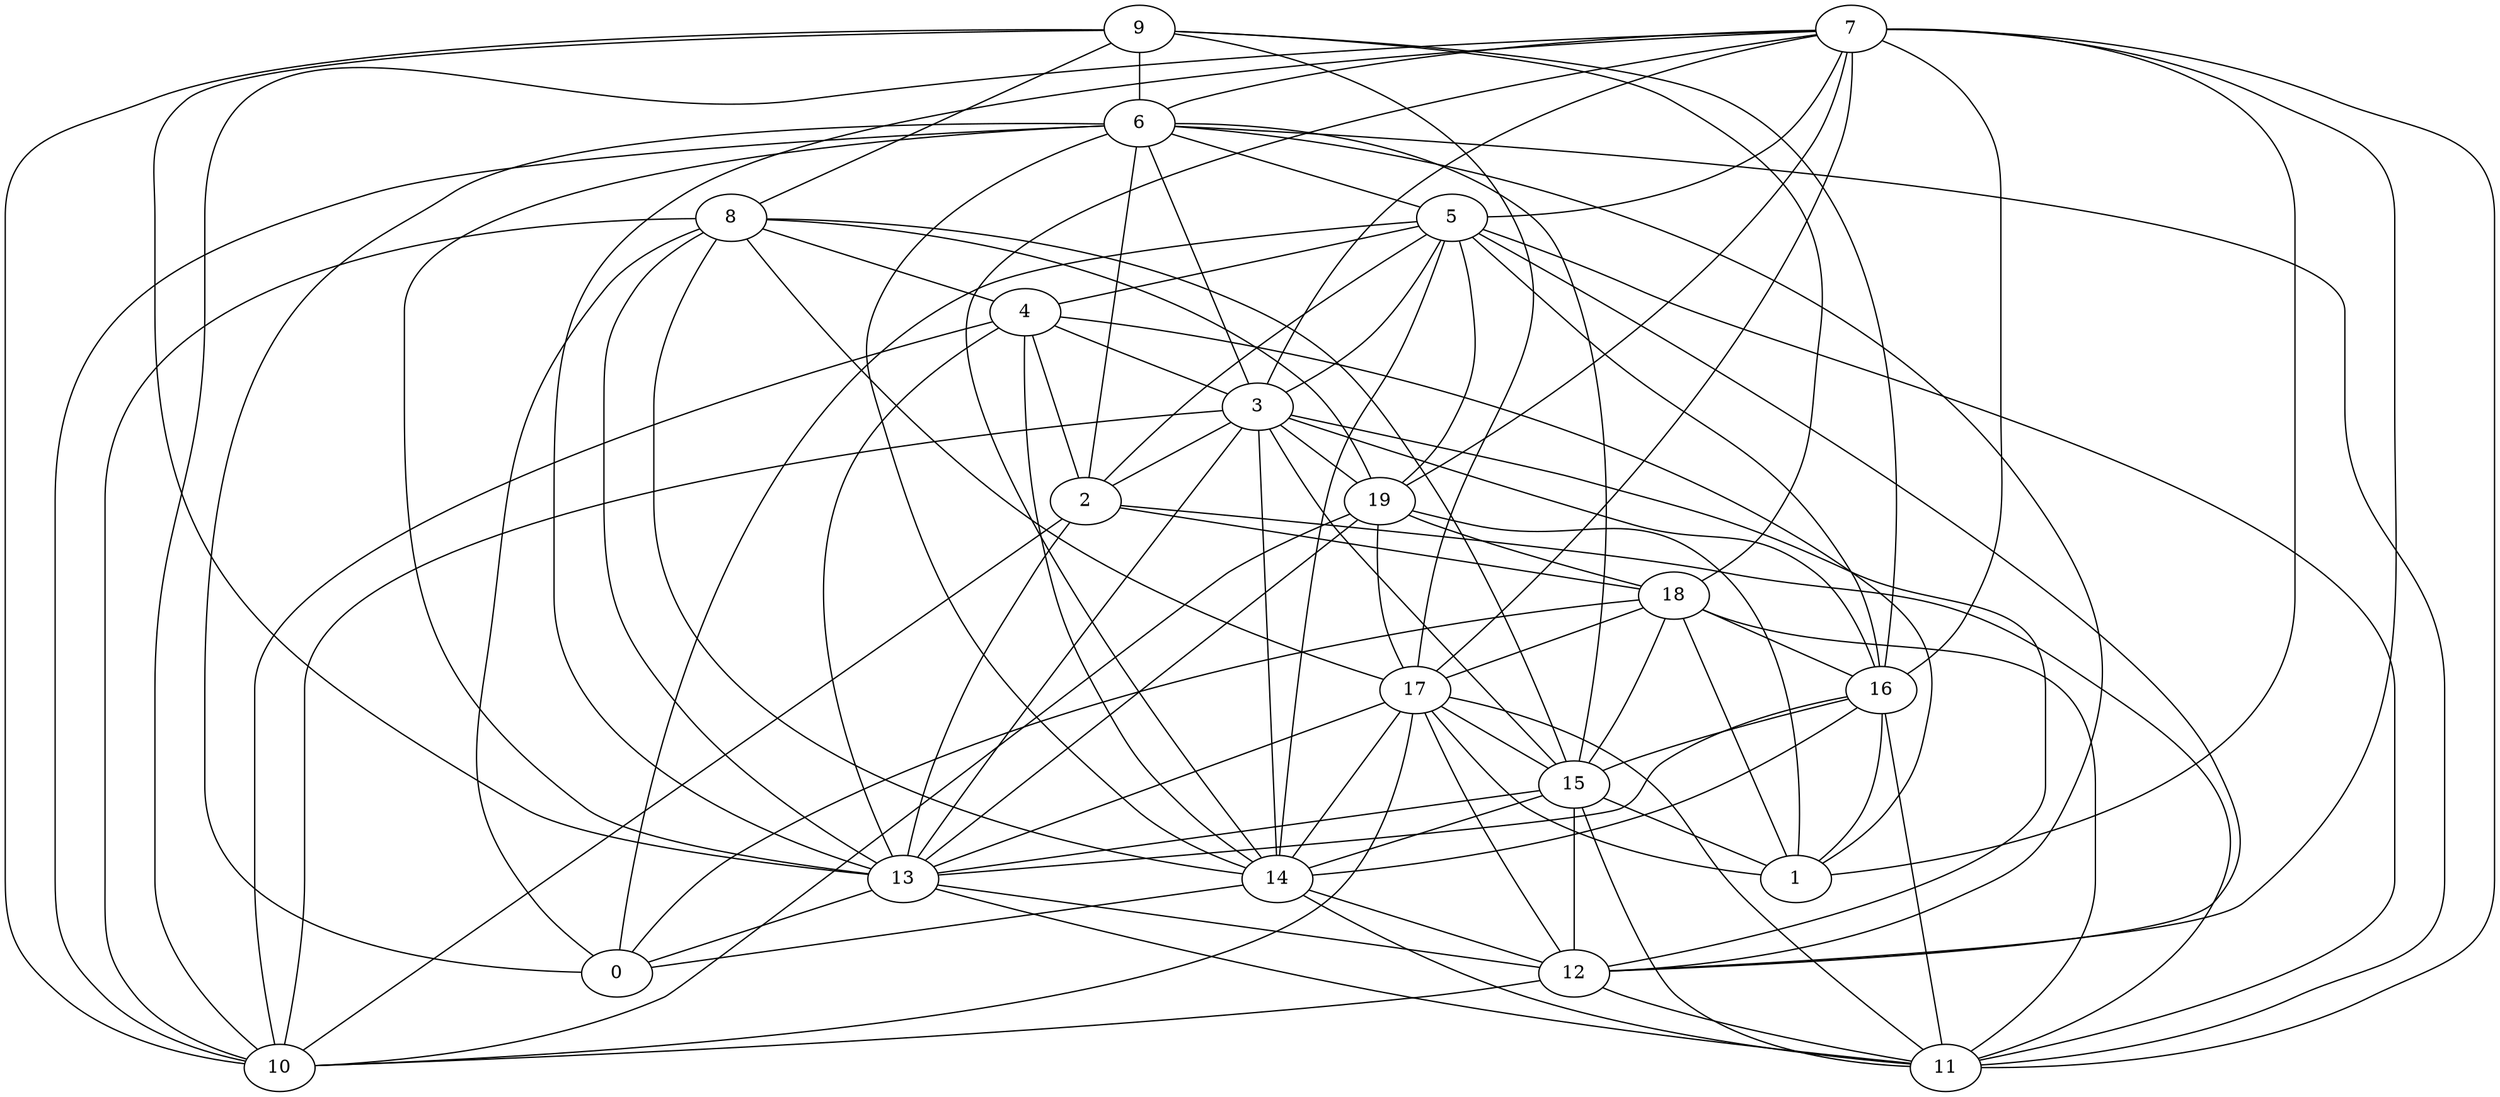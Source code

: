 digraph GG_graph {

subgraph G_graph {
edge [color = black]
"18" -> "11" [dir = none]
"18" -> "1" [dir = none]
"18" -> "17" [dir = none]
"18" -> "16" [dir = none]
"2" -> "10" [dir = none]
"2" -> "11" [dir = none]
"14" -> "0" [dir = none]
"14" -> "11" [dir = none]
"9" -> "8" [dir = none]
"9" -> "18" [dir = none]
"9" -> "13" [dir = none]
"9" -> "6" [dir = none]
"9" -> "10" [dir = none]
"5" -> "2" [dir = none]
"5" -> "14" [dir = none]
"5" -> "4" [dir = none]
"5" -> "3" [dir = none]
"5" -> "16" [dir = none]
"17" -> "14" [dir = none]
"17" -> "13" [dir = none]
"17" -> "11" [dir = none]
"17" -> "15" [dir = none]
"7" -> "13" [dir = none]
"7" -> "5" [dir = none]
"7" -> "1" [dir = none]
"7" -> "14" [dir = none]
"7" -> "12" [dir = none]
"15" -> "11" [dir = none]
"15" -> "12" [dir = none]
"15" -> "14" [dir = none]
"15" -> "13" [dir = none]
"13" -> "12" [dir = none]
"13" -> "0" [dir = none]
"4" -> "14" [dir = none]
"4" -> "10" [dir = none]
"4" -> "3" [dir = none]
"4" -> "1" [dir = none]
"4" -> "13" [dir = none]
"6" -> "14" [dir = none]
"6" -> "2" [dir = none]
"6" -> "12" [dir = none]
"6" -> "15" [dir = none]
"6" -> "10" [dir = none]
"6" -> "0" [dir = none]
"6" -> "13" [dir = none]
"6" -> "5" [dir = none]
"19" -> "18" [dir = none]
"19" -> "1" [dir = none]
"19" -> "10" [dir = none]
"19" -> "13" [dir = none]
"19" -> "17" [dir = none]
"8" -> "13" [dir = none]
"8" -> "4" [dir = none]
"3" -> "13" [dir = none]
"3" -> "12" [dir = none]
"16" -> "14" [dir = none]
"16" -> "13" [dir = none]
"7" -> "17" [dir = none]
"5" -> "0" [dir = none]
"17" -> "10" [dir = none]
"8" -> "17" [dir = none]
"5" -> "19" [dir = none]
"4" -> "2" [dir = none]
"16" -> "15" [dir = none]
"7" -> "10" [dir = none]
"6" -> "3" [dir = none]
"3" -> "2" [dir = none]
"18" -> "0" [dir = none]
"17" -> "12" [dir = none]
"8" -> "19" [dir = none]
"6" -> "11" [dir = none]
"3" -> "14" [dir = none]
"16" -> "1" [dir = none]
"7" -> "19" [dir = none]
"2" -> "13" [dir = none]
"9" -> "17" [dir = none]
"8" -> "10" [dir = none]
"5" -> "12" [dir = none]
"18" -> "15" [dir = none]
"16" -> "11" [dir = none]
"3" -> "19" [dir = none]
"12" -> "11" [dir = none]
"7" -> "16" [dir = none]
"3" -> "10" [dir = none]
"3" -> "16" [dir = none]
"15" -> "1" [dir = none]
"2" -> "18" [dir = none]
"7" -> "11" [dir = none]
"14" -> "12" [dir = none]
"8" -> "15" [dir = none]
"9" -> "16" [dir = none]
"12" -> "10" [dir = none]
"17" -> "1" [dir = none]
"5" -> "11" [dir = none]
"8" -> "0" [dir = none]
"3" -> "15" [dir = none]
"7" -> "3" [dir = none]
"13" -> "11" [dir = none]
"8" -> "14" [dir = none]
"7" -> "6" [dir = none]
}

}
